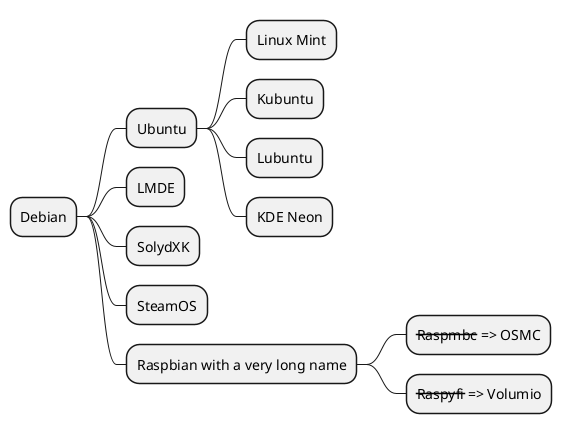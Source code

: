 @startmindmap opsintel mind map


* Debian
** Ubuntu
*** Linux Mint
*** Kubuntu
*** Lubuntu
*** KDE Neon
** LMDE
** SolydXK
** SteamOS
** Raspbian with a very long name
*** <s>Raspmbc</s> => OSMC
*** <s>Raspyfi</s> => Volumio

@endmindmap



@startuml "Automation Layers"

rectangle "Station Logic Layer" {
    rectangle "State Transition Logic" as stran
    rectangle "State Output Logic" as sout
    rectangle "Communication Tx" as commtx
    stran -right-> sout : next state
    sout -right-> commtx : next state
}

rectangle "Logical Device Layer\t" {
    rectangle "Logical Sensors" as lsense
    rectangle "Logical Actuators" as lact
    lsense -right-> lact : actuation feedback
}

rectangle "\t\tDevice Layer" {
    rectangle "Physical Sensors" as psense
    rectangle "Communication Rx" as commrx
    rectangle "Physical Actuators" as pact
}


lact -down-> pact : actuation commands
commrx -right-> lsense : external state
psense -up-> lsense : sensor readings
lsense -up-> stran : conditioned\nboolean\nsensor values
sout -down-> lact : desired\nextend/retract\ncommands
lact -up-> stran : faults

@enduml